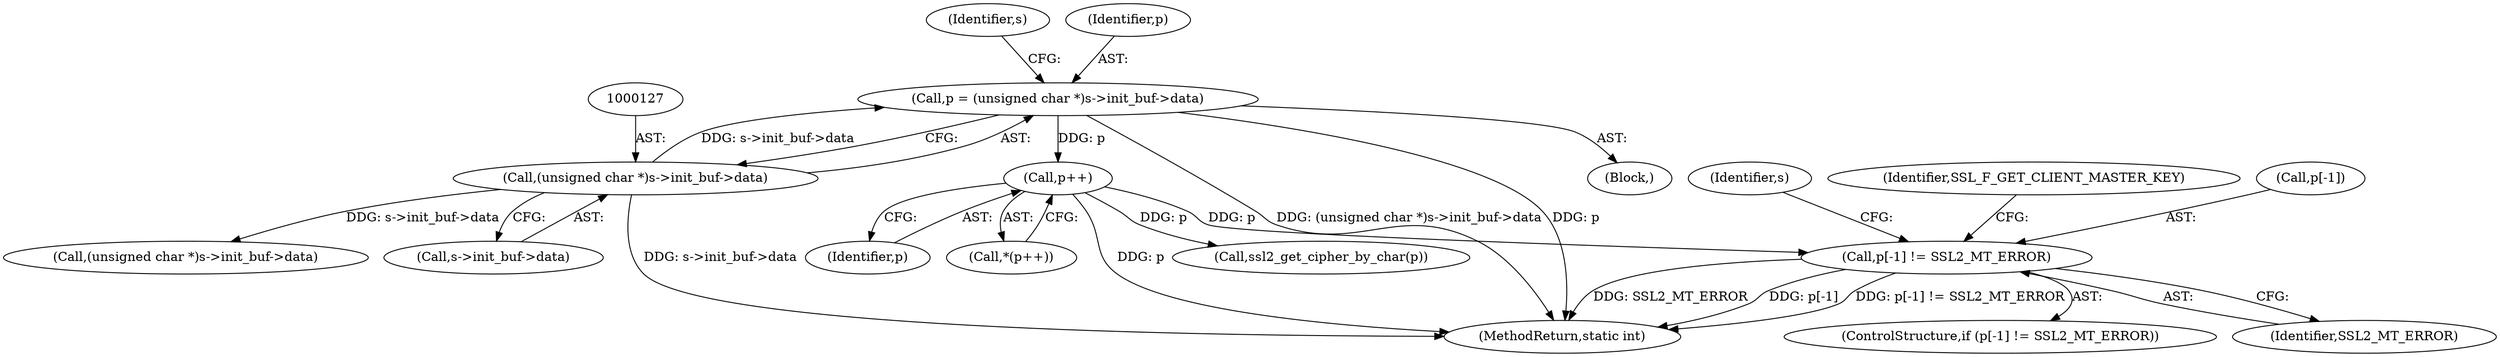 digraph "0_openssl_d81a1600588b726c2bdccda7efad3cc7a87d6245_0@array" {
"1000183" [label="(Call,p[-1] != SSL2_MT_ERROR)"];
"1000178" [label="(Call,p++)"];
"1000124" [label="(Call,p = (unsigned char *)s->init_buf->data)"];
"1000126" [label="(Call,(unsigned char *)s->init_buf->data)"];
"1000136" [label="(Identifier,s)"];
"1000178" [label="(Call,p++)"];
"1000177" [label="(Call,*(p++))"];
"1000191" [label="(Identifier,s)"];
"1000198" [label="(Identifier,SSL_F_GET_CLIENT_MASTER_KEY)"];
"1000124" [label="(Call,p = (unsigned char *)s->init_buf->data)"];
"1000126" [label="(Call,(unsigned char *)s->init_buf->data)"];
"1000286" [label="(Call,(unsigned char *)s->init_buf->data)"];
"1000128" [label="(Call,s->init_buf->data)"];
"1000182" [label="(ControlStructure,if (p[-1] != SSL2_MT_ERROR))"];
"1000183" [label="(Call,p[-1] != SSL2_MT_ERROR)"];
"1000184" [label="(Call,p[-1])"];
"1000701" [label="(MethodReturn,static int)"];
"1000125" [label="(Identifier,p)"];
"1000205" [label="(Call,ssl2_get_cipher_by_char(p))"];
"1000109" [label="(Block,)"];
"1000188" [label="(Identifier,SSL2_MT_ERROR)"];
"1000179" [label="(Identifier,p)"];
"1000183" -> "1000182"  [label="AST: "];
"1000183" -> "1000188"  [label="CFG: "];
"1000184" -> "1000183"  [label="AST: "];
"1000188" -> "1000183"  [label="AST: "];
"1000191" -> "1000183"  [label="CFG: "];
"1000198" -> "1000183"  [label="CFG: "];
"1000183" -> "1000701"  [label="DDG: SSL2_MT_ERROR"];
"1000183" -> "1000701"  [label="DDG: p[-1]"];
"1000183" -> "1000701"  [label="DDG: p[-1] != SSL2_MT_ERROR"];
"1000178" -> "1000183"  [label="DDG: p"];
"1000178" -> "1000177"  [label="AST: "];
"1000178" -> "1000179"  [label="CFG: "];
"1000179" -> "1000178"  [label="AST: "];
"1000177" -> "1000178"  [label="CFG: "];
"1000178" -> "1000701"  [label="DDG: p"];
"1000124" -> "1000178"  [label="DDG: p"];
"1000178" -> "1000205"  [label="DDG: p"];
"1000124" -> "1000109"  [label="AST: "];
"1000124" -> "1000126"  [label="CFG: "];
"1000125" -> "1000124"  [label="AST: "];
"1000126" -> "1000124"  [label="AST: "];
"1000136" -> "1000124"  [label="CFG: "];
"1000124" -> "1000701"  [label="DDG: (unsigned char *)s->init_buf->data"];
"1000124" -> "1000701"  [label="DDG: p"];
"1000126" -> "1000124"  [label="DDG: s->init_buf->data"];
"1000126" -> "1000128"  [label="CFG: "];
"1000127" -> "1000126"  [label="AST: "];
"1000128" -> "1000126"  [label="AST: "];
"1000126" -> "1000701"  [label="DDG: s->init_buf->data"];
"1000126" -> "1000286"  [label="DDG: s->init_buf->data"];
}
